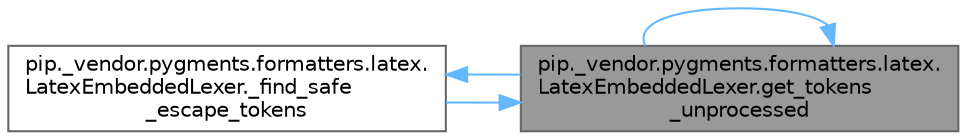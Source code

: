 digraph "pip._vendor.pygments.formatters.latex.LatexEmbeddedLexer.get_tokens_unprocessed"
{
 // LATEX_PDF_SIZE
  bgcolor="transparent";
  edge [fontname=Helvetica,fontsize=10,labelfontname=Helvetica,labelfontsize=10];
  node [fontname=Helvetica,fontsize=10,shape=box,height=0.2,width=0.4];
  rankdir="RL";
  Node1 [id="Node000001",label="pip._vendor.pygments.formatters.latex.\lLatexEmbeddedLexer.get_tokens\l_unprocessed",height=0.2,width=0.4,color="gray40", fillcolor="grey60", style="filled", fontcolor="black",tooltip=" "];
  Node1 -> Node2 [id="edge1_Node000001_Node000002",dir="back",color="steelblue1",style="solid",tooltip=" "];
  Node2 [id="Node000002",label="pip._vendor.pygments.formatters.latex.\lLatexEmbeddedLexer._find_safe\l_escape_tokens",height=0.2,width=0.4,color="grey40", fillcolor="white", style="filled",URL="$classpip_1_1__vendor_1_1pygments_1_1formatters_1_1latex_1_1_latex_embedded_lexer.html#a52f0dff73f700753d404bda6f3ae4a3f",tooltip=" "];
  Node2 -> Node1 [id="edge2_Node000002_Node000001",dir="back",color="steelblue1",style="solid",tooltip=" "];
  Node1 -> Node1 [id="edge3_Node000001_Node000001",dir="back",color="steelblue1",style="solid",tooltip=" "];
}
